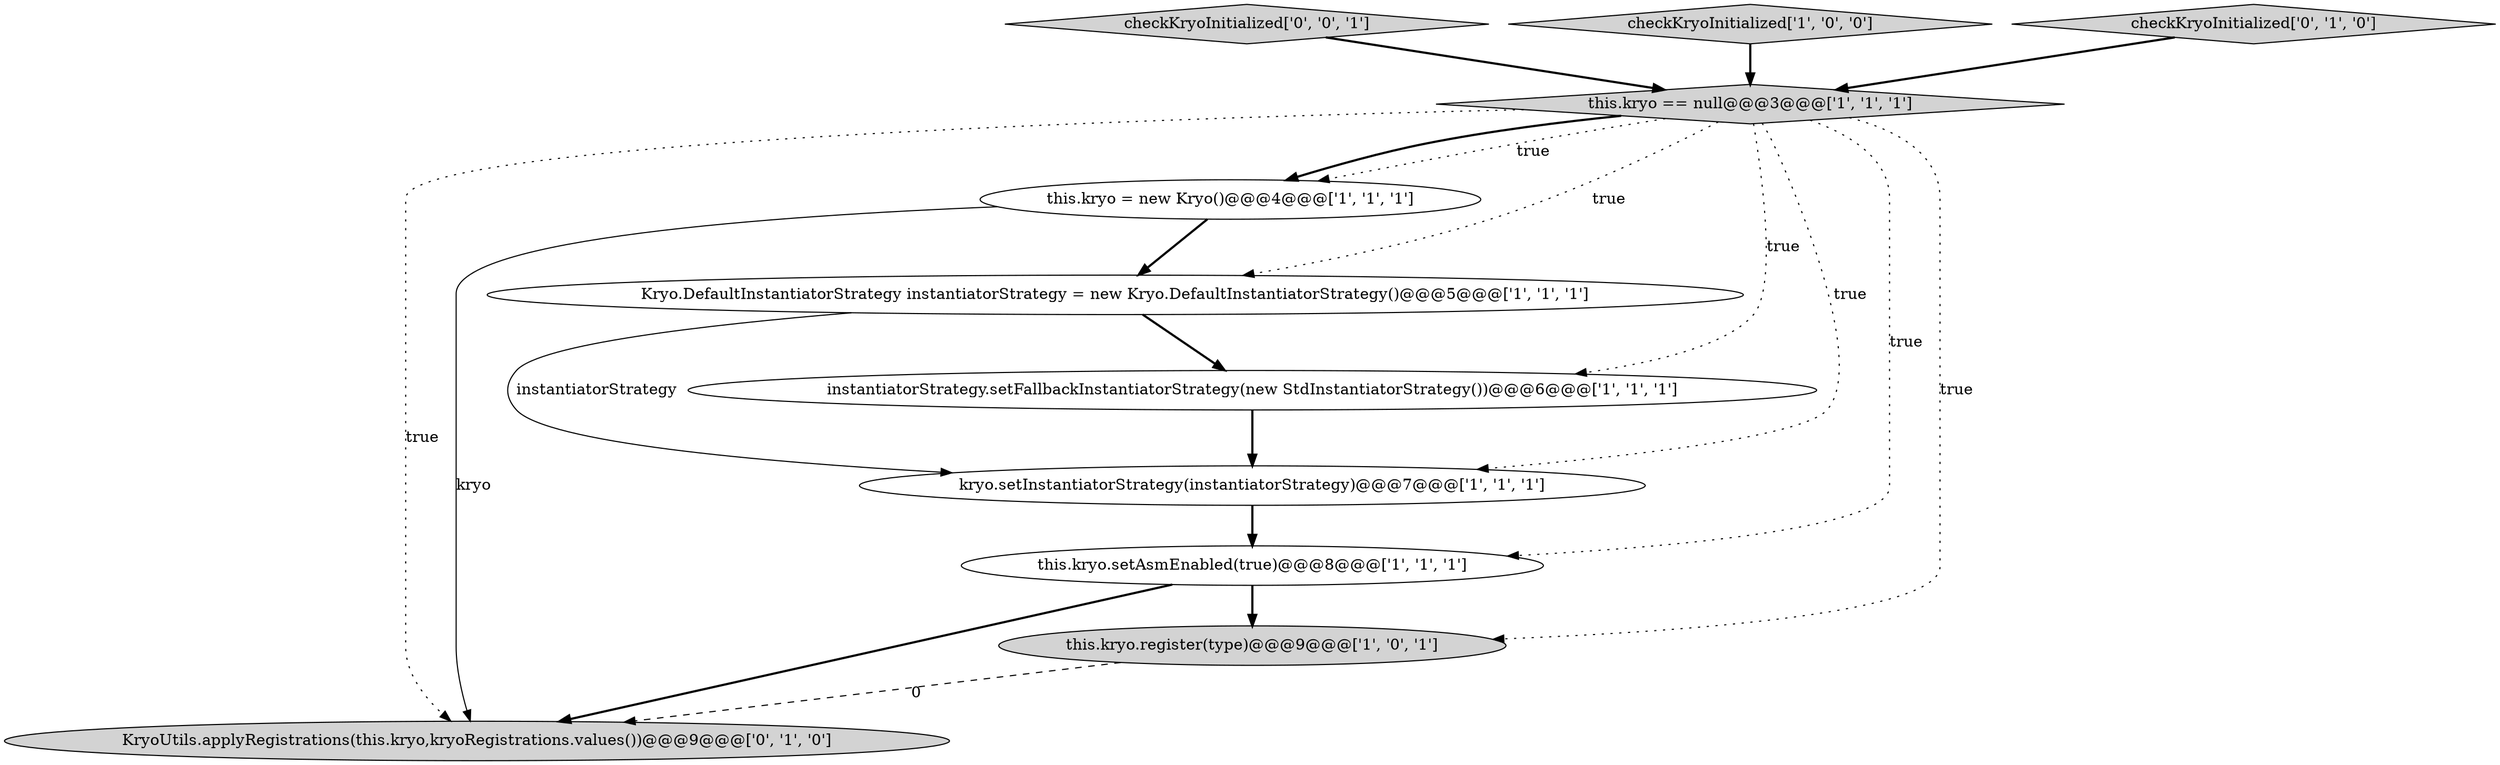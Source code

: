 digraph {
4 [style = filled, label = "this.kryo.setAsmEnabled(true)@@@8@@@['1', '1', '1']", fillcolor = white, shape = ellipse image = "AAA0AAABBB1BBB"];
7 [style = filled, label = "Kryo.DefaultInstantiatorStrategy instantiatorStrategy = new Kryo.DefaultInstantiatorStrategy()@@@5@@@['1', '1', '1']", fillcolor = white, shape = ellipse image = "AAA0AAABBB1BBB"];
10 [style = filled, label = "checkKryoInitialized['0', '0', '1']", fillcolor = lightgray, shape = diamond image = "AAA0AAABBB3BBB"];
3 [style = filled, label = "kryo.setInstantiatorStrategy(instantiatorStrategy)@@@7@@@['1', '1', '1']", fillcolor = white, shape = ellipse image = "AAA0AAABBB1BBB"];
6 [style = filled, label = "this.kryo = new Kryo()@@@4@@@['1', '1', '1']", fillcolor = white, shape = ellipse image = "AAA0AAABBB1BBB"];
5 [style = filled, label = "this.kryo == null@@@3@@@['1', '1', '1']", fillcolor = lightgray, shape = diamond image = "AAA0AAABBB1BBB"];
1 [style = filled, label = "instantiatorStrategy.setFallbackInstantiatorStrategy(new StdInstantiatorStrategy())@@@6@@@['1', '1', '1']", fillcolor = white, shape = ellipse image = "AAA0AAABBB1BBB"];
8 [style = filled, label = "KryoUtils.applyRegistrations(this.kryo,kryoRegistrations.values())@@@9@@@['0', '1', '0']", fillcolor = lightgray, shape = ellipse image = "AAA1AAABBB2BBB"];
0 [style = filled, label = "this.kryo.register(type)@@@9@@@['1', '0', '1']", fillcolor = lightgray, shape = ellipse image = "AAA0AAABBB1BBB"];
2 [style = filled, label = "checkKryoInitialized['1', '0', '0']", fillcolor = lightgray, shape = diamond image = "AAA0AAABBB1BBB"];
9 [style = filled, label = "checkKryoInitialized['0', '1', '0']", fillcolor = lightgray, shape = diamond image = "AAA0AAABBB2BBB"];
5->8 [style = dotted, label="true"];
5->6 [style = dotted, label="true"];
5->0 [style = dotted, label="true"];
5->1 [style = dotted, label="true"];
1->3 [style = bold, label=""];
7->1 [style = bold, label=""];
5->4 [style = dotted, label="true"];
6->7 [style = bold, label=""];
4->0 [style = bold, label=""];
5->7 [style = dotted, label="true"];
4->8 [style = bold, label=""];
7->3 [style = solid, label="instantiatorStrategy"];
9->5 [style = bold, label=""];
0->8 [style = dashed, label="0"];
3->4 [style = bold, label=""];
10->5 [style = bold, label=""];
5->6 [style = bold, label=""];
2->5 [style = bold, label=""];
5->3 [style = dotted, label="true"];
6->8 [style = solid, label="kryo"];
}
